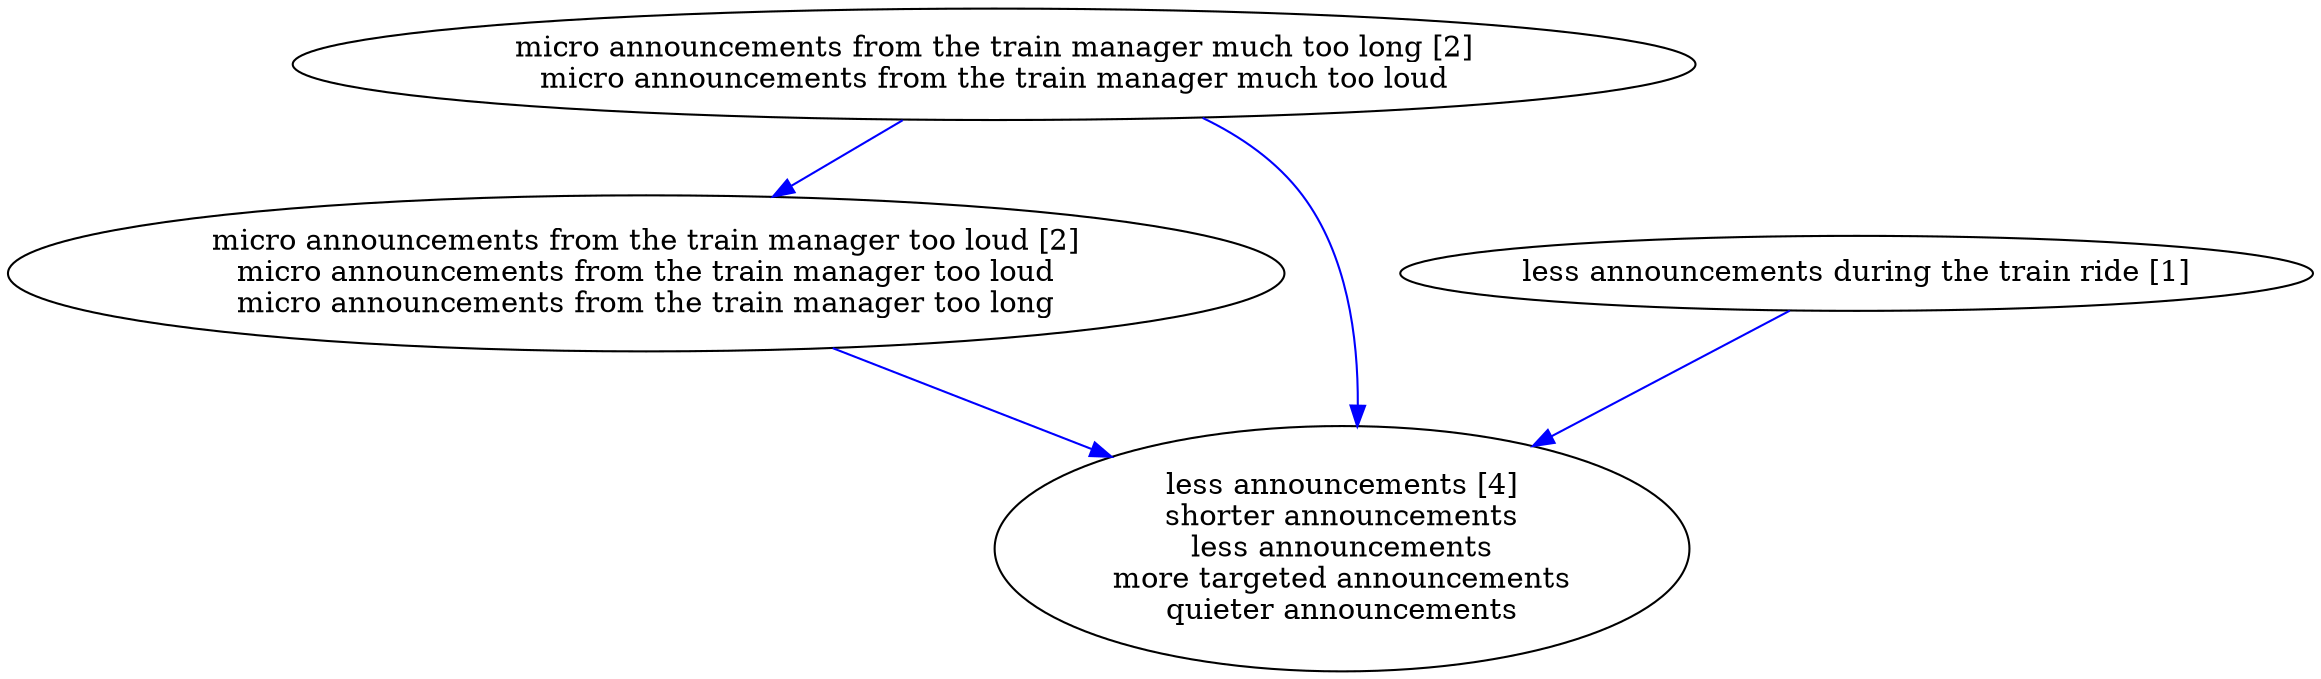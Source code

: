 digraph collapsedGraph {
"micro announcements from the train manager too loud [2]\nmicro announcements from the train manager too loud\nmicro announcements from the train manager too long""less announcements [4]\nshorter announcements\nless announcements\nmore targeted announcements\nquieter announcements""micro announcements from the train manager much too long [2]\nmicro announcements from the train manager much too loud""less announcements during the train ride [1]""micro announcements from the train manager much too long [2]\nmicro announcements from the train manager much too loud" -> "less announcements [4]\nshorter announcements\nless announcements\nmore targeted announcements\nquieter announcements" [color=blue]
"micro announcements from the train manager too loud [2]\nmicro announcements from the train manager too loud\nmicro announcements from the train manager too long" -> "less announcements [4]\nshorter announcements\nless announcements\nmore targeted announcements\nquieter announcements" [color=blue]
"micro announcements from the train manager much too long [2]\nmicro announcements from the train manager much too loud" -> "micro announcements from the train manager too loud [2]\nmicro announcements from the train manager too loud\nmicro announcements from the train manager too long" [color=blue]
"less announcements during the train ride [1]" -> "less announcements [4]\nshorter announcements\nless announcements\nmore targeted announcements\nquieter announcements" [color=blue]
}